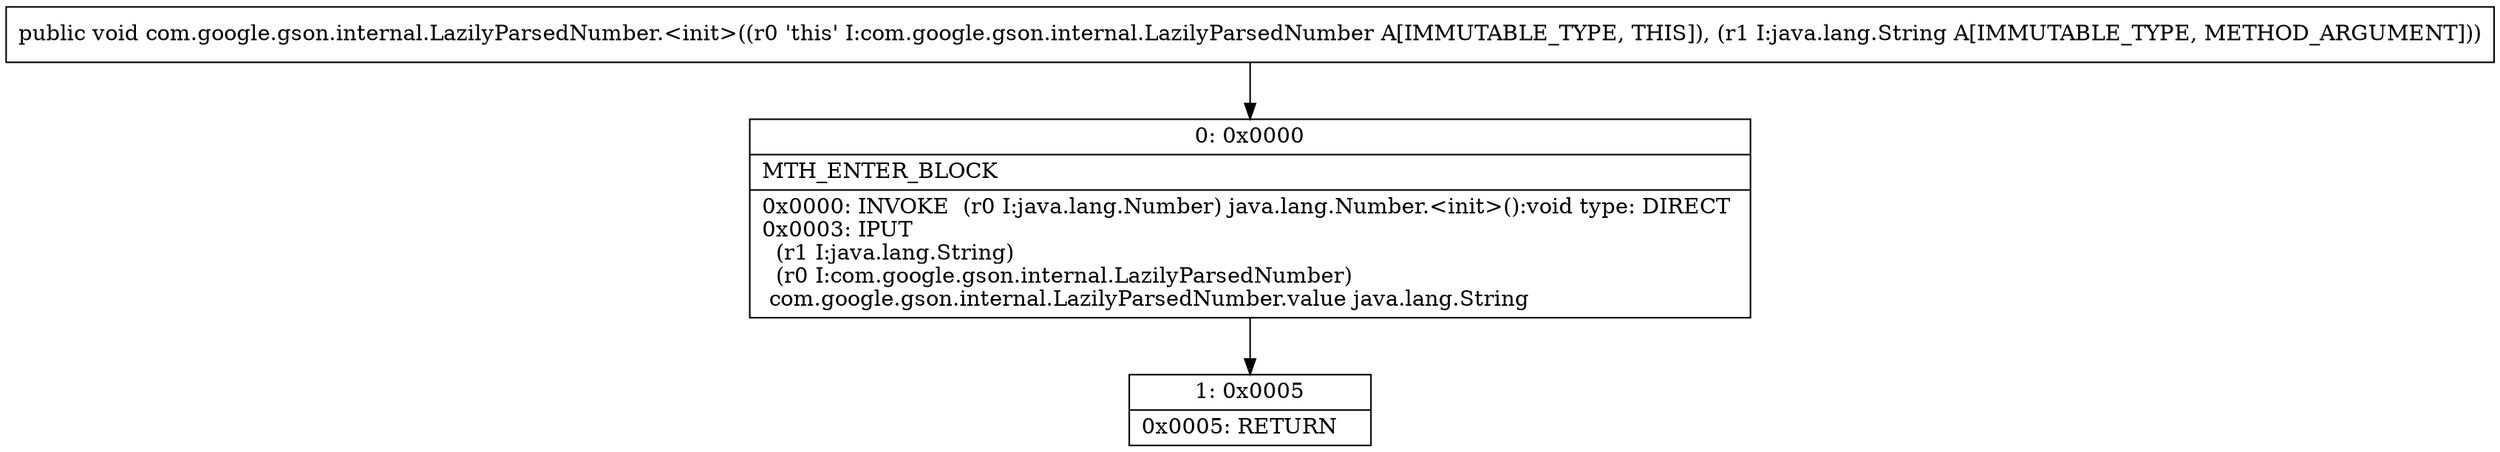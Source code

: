 digraph "CFG forcom.google.gson.internal.LazilyParsedNumber.\<init\>(Ljava\/lang\/String;)V" {
Node_0 [shape=record,label="{0\:\ 0x0000|MTH_ENTER_BLOCK\l|0x0000: INVOKE  (r0 I:java.lang.Number) java.lang.Number.\<init\>():void type: DIRECT \l0x0003: IPUT  \l  (r1 I:java.lang.String)\l  (r0 I:com.google.gson.internal.LazilyParsedNumber)\l com.google.gson.internal.LazilyParsedNumber.value java.lang.String \l}"];
Node_1 [shape=record,label="{1\:\ 0x0005|0x0005: RETURN   \l}"];
MethodNode[shape=record,label="{public void com.google.gson.internal.LazilyParsedNumber.\<init\>((r0 'this' I:com.google.gson.internal.LazilyParsedNumber A[IMMUTABLE_TYPE, THIS]), (r1 I:java.lang.String A[IMMUTABLE_TYPE, METHOD_ARGUMENT])) }"];
MethodNode -> Node_0;
Node_0 -> Node_1;
}

